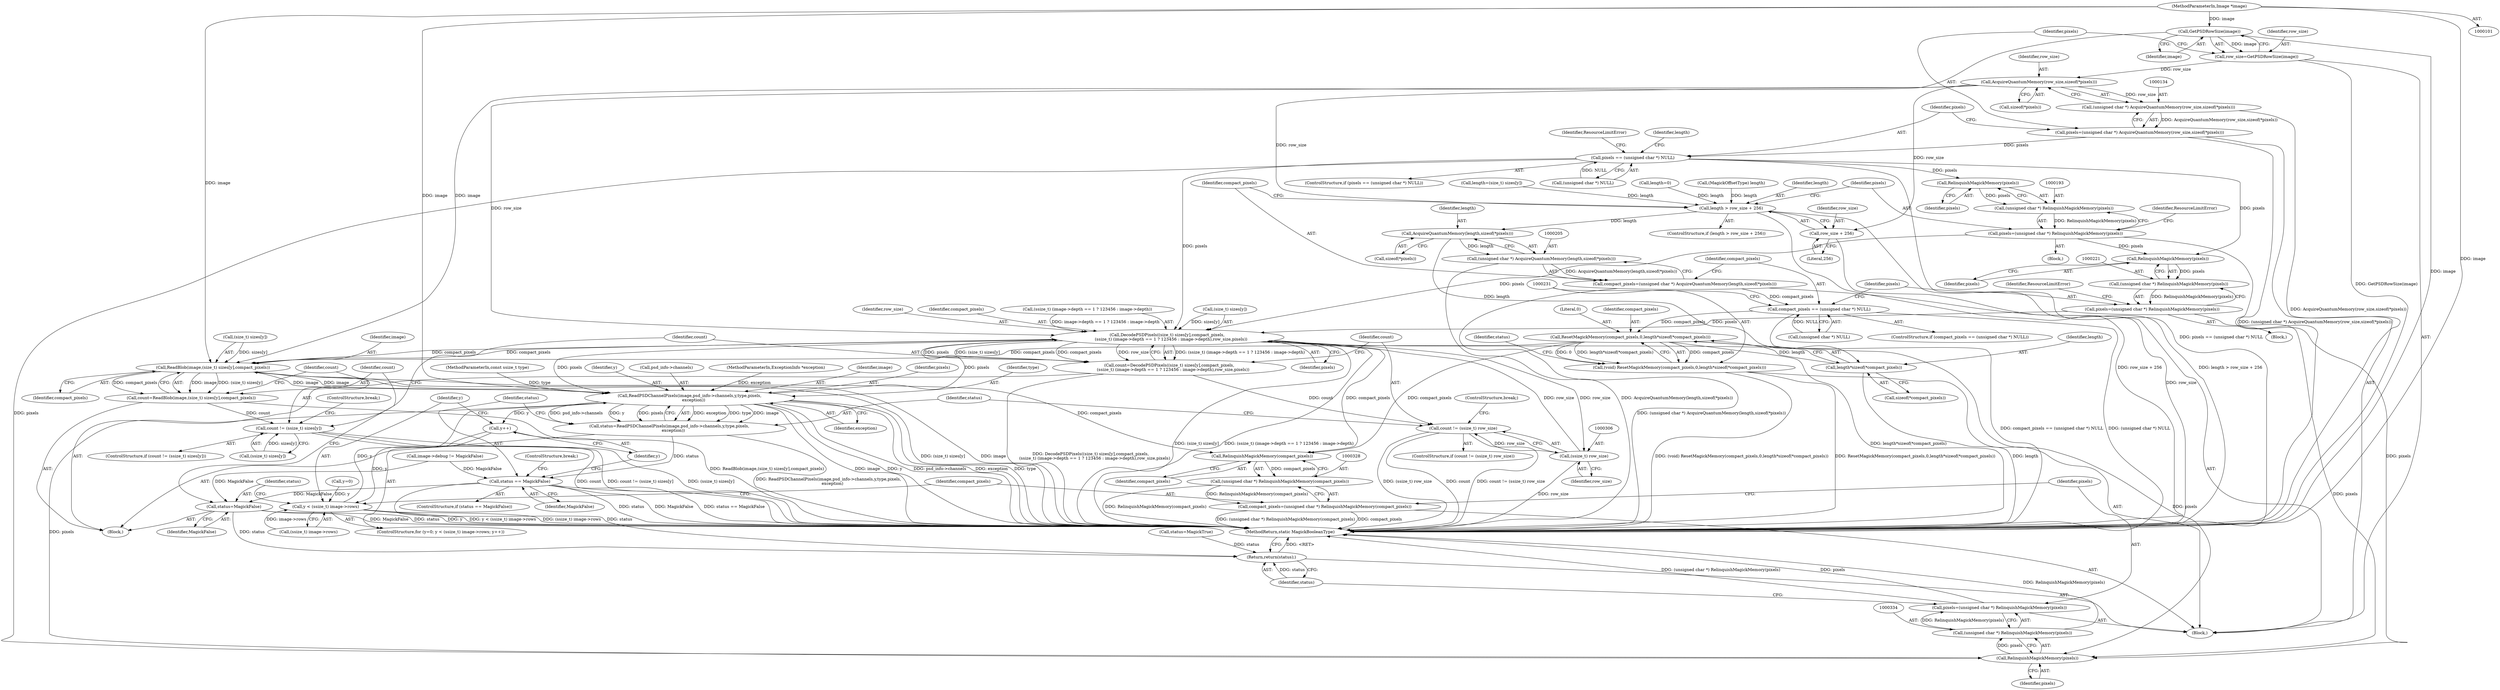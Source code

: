 digraph "0_ImageMagick_d4ec73f866a7c42a2e7f301fcd696e5cb7a7d3ab_0@pointer" {
"1000129" [label="(Call,GetPSDRowSize(image))"];
"1000102" [label="(MethodParameterIn,Image *image)"];
"1000127" [label="(Call,row_size=GetPSDRowSize(image))"];
"1000135" [label="(Call,AcquireQuantumMemory(row_size,sizeof(*pixels)))"];
"1000133" [label="(Call,(unsigned char *) AcquireQuantumMemory(row_size,sizeof(*pixels)))"];
"1000131" [label="(Call,pixels=(unsigned char *) AcquireQuantumMemory(row_size,sizeof(*pixels)))"];
"1000141" [label="(Call,pixels == (unsigned char *) NULL)"];
"1000194" [label="(Call,RelinquishMagickMemory(pixels))"];
"1000192" [label="(Call,(unsigned char *) RelinquishMagickMemory(pixels))"];
"1000190" [label="(Call,pixels=(unsigned char *) RelinquishMagickMemory(pixels))"];
"1000222" [label="(Call,RelinquishMagickMemory(pixels))"];
"1000220" [label="(Call,(unsigned char *) RelinquishMagickMemory(pixels))"];
"1000218" [label="(Call,pixels=(unsigned char *) RelinquishMagickMemory(pixels))"];
"1000281" [label="(Call,DecodePSDPixels((size_t) sizes[y],compact_pixels,\n      (ssize_t) (image->depth == 1 ? 123456 : image->depth),row_size,pixels))"];
"1000262" [label="(Call,ReadBlob(image,(size_t) sizes[y],compact_pixels))"];
"1000260" [label="(Call,count=ReadBlob(image,(size_t) sizes[y],compact_pixels))"];
"1000271" [label="(Call,count != (ssize_t) sizes[y])"];
"1000311" [label="(Call,ReadPSDChannelPixels(image,psd_info->channels,y,type,pixels,\n      exception))"];
"1000254" [label="(Call,y++)"];
"1000247" [label="(Call,y < (ssize_t) image->rows)"];
"1000309" [label="(Call,status=ReadPSDChannelPixels(image,psd_info->channels,y,type,pixels,\n      exception))"];
"1000321" [label="(Call,status == MagickFalse)"];
"1000257" [label="(Call,status=MagickFalse)"];
"1000337" [label="(Return,return(status);)"];
"1000335" [label="(Call,RelinquishMagickMemory(pixels))"];
"1000333" [label="(Call,(unsigned char *) RelinquishMagickMemory(pixels))"];
"1000331" [label="(Call,pixels=(unsigned char *) RelinquishMagickMemory(pixels))"];
"1000329" [label="(Call,RelinquishMagickMemory(compact_pixels))"];
"1000327" [label="(Call,(unsigned char *) RelinquishMagickMemory(compact_pixels))"];
"1000325" [label="(Call,compact_pixels=(unsigned char *) RelinquishMagickMemory(compact_pixels))"];
"1000279" [label="(Call,count=DecodePSDPixels((size_t) sizes[y],compact_pixels,\n      (ssize_t) (image->depth == 1 ? 123456 : image->depth),row_size,pixels))"];
"1000303" [label="(Call,count != (ssize_t) row_size)"];
"1000305" [label="(Call,(ssize_t) row_size)"];
"1000184" [label="(Call,length > row_size + 256)"];
"1000206" [label="(Call,AcquireQuantumMemory(length,sizeof(*pixels)))"];
"1000204" [label="(Call,(unsigned char *) AcquireQuantumMemory(length,sizeof(*pixels)))"];
"1000202" [label="(Call,compact_pixels=(unsigned char *) AcquireQuantumMemory(length,sizeof(*pixels)))"];
"1000212" [label="(Call,compact_pixels == (unsigned char *) NULL)"];
"1000232" [label="(Call,ResetMagickMemory(compact_pixels,0,length*sizeof(*compact_pixels)))"];
"1000230" [label="(Call,(void) ResetMagickMemory(compact_pixels,0,length*sizeof(*compact_pixels)))"];
"1000235" [label="(Call,length*sizeof(*compact_pixels))"];
"1000186" [label="(Call,row_size + 256)"];
"1000195" [label="(Identifier,pixels)"];
"1000204" [label="(Call,(unsigned char *) AcquireQuantumMemory(length,sizeof(*pixels)))"];
"1000104" [label="(MethodParameterIn,const ssize_t type)"];
"1000225" [label="(Identifier,ResourceLimitError)"];
"1000281" [label="(Call,DecodePSDPixels((size_t) sizes[y],compact_pixels,\n      (ssize_t) (image->depth == 1 ? 123456 : image->depth),row_size,pixels))"];
"1000132" [label="(Identifier,pixels)"];
"1000270" [label="(ControlStructure,if (count != (ssize_t) sizes[y]))"];
"1000130" [label="(Identifier,image)"];
"1000234" [label="(Literal,0)"];
"1000248" [label="(Identifier,y)"];
"1000194" [label="(Call,RelinquishMagickMemory(pixels))"];
"1000219" [label="(Identifier,pixels)"];
"1000271" [label="(Call,count != (ssize_t) sizes[y])"];
"1000131" [label="(Call,pixels=(unsigned char *) AcquireQuantumMemory(row_size,sizeof(*pixels)))"];
"1000116" [label="(Call,image->debug != MagickFalse)"];
"1000137" [label="(Call,sizeof(*pixels))"];
"1000263" [label="(Identifier,image)"];
"1000260" [label="(Call,count=ReadBlob(image,(size_t) sizes[y],compact_pixels))"];
"1000176" [label="(Call,length=(size_t) sizes[y])"];
"1000280" [label="(Identifier,count)"];
"1000212" [label="(Call,compact_pixels == (unsigned char *) NULL)"];
"1000188" [label="(Literal,256)"];
"1000311" [label="(Call,ReadPSDChannelPixels(image,psd_info->channels,y,type,pixels,\n      exception))"];
"1000262" [label="(Call,ReadBlob(image,(size_t) sizes[y],compact_pixels))"];
"1000321" [label="(Call,status == MagickFalse)"];
"1000256" [label="(Block,)"];
"1000320" [label="(ControlStructure,if (status == MagickFalse))"];
"1000152" [label="(Call,length=0)"];
"1000243" [label="(ControlStructure,for (y=0; y < (ssize_t) image->rows; y++))"];
"1000316" [label="(Identifier,y)"];
"1000240" [label="(Call,status=MagickTrue)"];
"1000309" [label="(Call,status=ReadPSDChannelPixels(image,psd_info->channels,y,type,pixels,\n      exception))"];
"1000331" [label="(Call,pixels=(unsigned char *) RelinquishMagickMemory(pixels))"];
"1000247" [label="(Call,y < (ssize_t) image->rows)"];
"1000222" [label="(Call,RelinquishMagickMemory(pixels))"];
"1000279" [label="(Call,count=DecodePSDPixels((size_t) sizes[y],compact_pixels,\n      (ssize_t) (image->depth == 1 ? 123456 : image->depth),row_size,pixels))"];
"1000207" [label="(Identifier,length)"];
"1000313" [label="(Call,psd_info->channels)"];
"1000147" [label="(Identifier,ResourceLimitError)"];
"1000107" [label="(Block,)"];
"1000319" [label="(Identifier,exception)"];
"1000326" [label="(Identifier,compact_pixels)"];
"1000106" [label="(MethodParameterIn,ExceptionInfo *exception)"];
"1000220" [label="(Call,(unsigned char *) RelinquishMagickMemory(pixels))"];
"1000304" [label="(Identifier,count)"];
"1000133" [label="(Call,(unsigned char *) AcquireQuantumMemory(row_size,sizeof(*pixels)))"];
"1000269" [label="(Identifier,compact_pixels)"];
"1000273" [label="(Call,(ssize_t) sizes[y])"];
"1000312" [label="(Identifier,image)"];
"1000338" [label="(Identifier,status)"];
"1000203" [label="(Identifier,compact_pixels)"];
"1000191" [label="(Identifier,pixels)"];
"1000327" [label="(Call,(unsigned char *) RelinquishMagickMemory(compact_pixels))"];
"1000192" [label="(Call,(unsigned char *) RelinquishMagickMemory(pixels))"];
"1000332" [label="(Identifier,pixels)"];
"1000278" [label="(ControlStructure,break;)"];
"1000333" [label="(Call,(unsigned char *) RelinquishMagickMemory(pixels))"];
"1000206" [label="(Call,AcquireQuantumMemory(length,sizeof(*pixels)))"];
"1000318" [label="(Identifier,pixels)"];
"1000153" [label="(Identifier,length)"];
"1000236" [label="(Identifier,length)"];
"1000230" [label="(Call,(void) ResetMagickMemory(compact_pixels,0,length*sizeof(*compact_pixels)))"];
"1000187" [label="(Identifier,row_size)"];
"1000233" [label="(Identifier,compact_pixels)"];
"1000282" [label="(Call,(size_t) sizes[y])"];
"1000305" [label="(Call,(ssize_t) row_size)"];
"1000232" [label="(Call,ResetMagickMemory(compact_pixels,0,length*sizeof(*compact_pixels)))"];
"1000335" [label="(Call,RelinquishMagickMemory(pixels))"];
"1000218" [label="(Call,pixels=(unsigned char *) RelinquishMagickMemory(pixels))"];
"1000140" [label="(ControlStructure,if (pixels == (unsigned char *) NULL))"];
"1000324" [label="(ControlStructure,break;)"];
"1000235" [label="(Call,length*sizeof(*compact_pixels))"];
"1000325" [label="(Call,compact_pixels=(unsigned char *) RelinquishMagickMemory(compact_pixels))"];
"1000129" [label="(Call,GetPSDRowSize(image))"];
"1000308" [label="(ControlStructure,break;)"];
"1000135" [label="(Call,AcquireQuantumMemory(row_size,sizeof(*pixels)))"];
"1000261" [label="(Identifier,count)"];
"1000214" [label="(Call,(unsigned char *) NULL)"];
"1000136" [label="(Identifier,row_size)"];
"1000197" [label="(Identifier,ResourceLimitError)"];
"1000307" [label="(Identifier,row_size)"];
"1000249" [label="(Call,(ssize_t) image->rows)"];
"1000184" [label="(Call,length > row_size + 256)"];
"1000264" [label="(Call,(size_t) sizes[y])"];
"1000244" [label="(Call,y=0)"];
"1000272" [label="(Identifier,count)"];
"1000143" [label="(Call,(unsigned char *) NULL)"];
"1000339" [label="(MethodReturn,static MagickBooleanType)"];
"1000186" [label="(Call,row_size + 256)"];
"1000300" [label="(Identifier,row_size)"];
"1000170" [label="(Call,(MagickOffsetType) length)"];
"1000128" [label="(Identifier,row_size)"];
"1000190" [label="(Call,pixels=(unsigned char *) RelinquishMagickMemory(pixels))"];
"1000258" [label="(Identifier,status)"];
"1000301" [label="(Identifier,pixels)"];
"1000241" [label="(Identifier,status)"];
"1000223" [label="(Identifier,pixels)"];
"1000208" [label="(Call,sizeof(*pixels))"];
"1000322" [label="(Identifier,status)"];
"1000185" [label="(Identifier,length)"];
"1000330" [label="(Identifier,compact_pixels)"];
"1000211" [label="(ControlStructure,if (compact_pixels == (unsigned char *) NULL))"];
"1000329" [label="(Call,RelinquishMagickMemory(compact_pixels))"];
"1000183" [label="(ControlStructure,if (length > row_size + 256))"];
"1000317" [label="(Identifier,type)"];
"1000255" [label="(Identifier,y)"];
"1000336" [label="(Identifier,pixels)"];
"1000310" [label="(Identifier,status)"];
"1000303" [label="(Call,count != (ssize_t) row_size)"];
"1000202" [label="(Call,compact_pixels=(unsigned char *) AcquireQuantumMemory(length,sizeof(*pixels)))"];
"1000259" [label="(Identifier,MagickFalse)"];
"1000323" [label="(Identifier,MagickFalse)"];
"1000102" [label="(MethodParameterIn,Image *image)"];
"1000337" [label="(Return,return(status);)"];
"1000237" [label="(Call,sizeof(*compact_pixels))"];
"1000142" [label="(Identifier,pixels)"];
"1000127" [label="(Call,row_size=GetPSDRowSize(image))"];
"1000217" [label="(Block,)"];
"1000213" [label="(Identifier,compact_pixels)"];
"1000141" [label="(Call,pixels == (unsigned char *) NULL)"];
"1000302" [label="(ControlStructure,if (count != (ssize_t) row_size))"];
"1000254" [label="(Call,y++)"];
"1000257" [label="(Call,status=MagickFalse)"];
"1000189" [label="(Block,)"];
"1000287" [label="(Identifier,compact_pixels)"];
"1000288" [label="(Call,(ssize_t) (image->depth == 1 ? 123456 : image->depth))"];
"1000129" -> "1000127"  [label="AST: "];
"1000129" -> "1000130"  [label="CFG: "];
"1000130" -> "1000129"  [label="AST: "];
"1000127" -> "1000129"  [label="CFG: "];
"1000129" -> "1000339"  [label="DDG: image"];
"1000129" -> "1000127"  [label="DDG: image"];
"1000102" -> "1000129"  [label="DDG: image"];
"1000129" -> "1000262"  [label="DDG: image"];
"1000102" -> "1000101"  [label="AST: "];
"1000102" -> "1000339"  [label="DDG: image"];
"1000102" -> "1000262"  [label="DDG: image"];
"1000102" -> "1000311"  [label="DDG: image"];
"1000127" -> "1000107"  [label="AST: "];
"1000128" -> "1000127"  [label="AST: "];
"1000132" -> "1000127"  [label="CFG: "];
"1000127" -> "1000339"  [label="DDG: GetPSDRowSize(image)"];
"1000127" -> "1000135"  [label="DDG: row_size"];
"1000135" -> "1000133"  [label="AST: "];
"1000135" -> "1000137"  [label="CFG: "];
"1000136" -> "1000135"  [label="AST: "];
"1000137" -> "1000135"  [label="AST: "];
"1000133" -> "1000135"  [label="CFG: "];
"1000135" -> "1000133"  [label="DDG: row_size"];
"1000135" -> "1000184"  [label="DDG: row_size"];
"1000135" -> "1000186"  [label="DDG: row_size"];
"1000135" -> "1000281"  [label="DDG: row_size"];
"1000133" -> "1000131"  [label="AST: "];
"1000134" -> "1000133"  [label="AST: "];
"1000131" -> "1000133"  [label="CFG: "];
"1000133" -> "1000339"  [label="DDG: AcquireQuantumMemory(row_size,sizeof(*pixels))"];
"1000133" -> "1000131"  [label="DDG: AcquireQuantumMemory(row_size,sizeof(*pixels))"];
"1000131" -> "1000107"  [label="AST: "];
"1000132" -> "1000131"  [label="AST: "];
"1000142" -> "1000131"  [label="CFG: "];
"1000131" -> "1000339"  [label="DDG: (unsigned char *) AcquireQuantumMemory(row_size,sizeof(*pixels))"];
"1000131" -> "1000141"  [label="DDG: pixels"];
"1000141" -> "1000140"  [label="AST: "];
"1000141" -> "1000143"  [label="CFG: "];
"1000142" -> "1000141"  [label="AST: "];
"1000143" -> "1000141"  [label="AST: "];
"1000147" -> "1000141"  [label="CFG: "];
"1000153" -> "1000141"  [label="CFG: "];
"1000141" -> "1000339"  [label="DDG: pixels == (unsigned char *) NULL"];
"1000143" -> "1000141"  [label="DDG: NULL"];
"1000141" -> "1000194"  [label="DDG: pixels"];
"1000141" -> "1000222"  [label="DDG: pixels"];
"1000141" -> "1000281"  [label="DDG: pixels"];
"1000141" -> "1000335"  [label="DDG: pixels"];
"1000194" -> "1000192"  [label="AST: "];
"1000194" -> "1000195"  [label="CFG: "];
"1000195" -> "1000194"  [label="AST: "];
"1000192" -> "1000194"  [label="CFG: "];
"1000194" -> "1000192"  [label="DDG: pixels"];
"1000192" -> "1000190"  [label="AST: "];
"1000193" -> "1000192"  [label="AST: "];
"1000190" -> "1000192"  [label="CFG: "];
"1000192" -> "1000190"  [label="DDG: RelinquishMagickMemory(pixels)"];
"1000190" -> "1000189"  [label="AST: "];
"1000191" -> "1000190"  [label="AST: "];
"1000197" -> "1000190"  [label="CFG: "];
"1000190" -> "1000222"  [label="DDG: pixels"];
"1000190" -> "1000281"  [label="DDG: pixels"];
"1000190" -> "1000335"  [label="DDG: pixels"];
"1000222" -> "1000220"  [label="AST: "];
"1000222" -> "1000223"  [label="CFG: "];
"1000223" -> "1000222"  [label="AST: "];
"1000220" -> "1000222"  [label="CFG: "];
"1000222" -> "1000220"  [label="DDG: pixels"];
"1000220" -> "1000218"  [label="AST: "];
"1000221" -> "1000220"  [label="AST: "];
"1000218" -> "1000220"  [label="CFG: "];
"1000220" -> "1000218"  [label="DDG: RelinquishMagickMemory(pixels)"];
"1000218" -> "1000217"  [label="AST: "];
"1000219" -> "1000218"  [label="AST: "];
"1000225" -> "1000218"  [label="CFG: "];
"1000218" -> "1000281"  [label="DDG: pixels"];
"1000218" -> "1000335"  [label="DDG: pixels"];
"1000281" -> "1000279"  [label="AST: "];
"1000281" -> "1000301"  [label="CFG: "];
"1000282" -> "1000281"  [label="AST: "];
"1000287" -> "1000281"  [label="AST: "];
"1000288" -> "1000281"  [label="AST: "];
"1000300" -> "1000281"  [label="AST: "];
"1000301" -> "1000281"  [label="AST: "];
"1000279" -> "1000281"  [label="CFG: "];
"1000281" -> "1000339"  [label="DDG: (size_t) sizes[y]"];
"1000281" -> "1000339"  [label="DDG: (ssize_t) (image->depth == 1 ? 123456 : image->depth)"];
"1000281" -> "1000262"  [label="DDG: compact_pixels"];
"1000281" -> "1000279"  [label="DDG: (ssize_t) (image->depth == 1 ? 123456 : image->depth)"];
"1000281" -> "1000279"  [label="DDG: pixels"];
"1000281" -> "1000279"  [label="DDG: (size_t) sizes[y]"];
"1000281" -> "1000279"  [label="DDG: compact_pixels"];
"1000281" -> "1000279"  [label="DDG: row_size"];
"1000282" -> "1000281"  [label="DDG: sizes[y]"];
"1000262" -> "1000281"  [label="DDG: compact_pixels"];
"1000288" -> "1000281"  [label="DDG: image->depth == 1 ? 123456 : image->depth"];
"1000305" -> "1000281"  [label="DDG: row_size"];
"1000311" -> "1000281"  [label="DDG: pixels"];
"1000281" -> "1000305"  [label="DDG: row_size"];
"1000281" -> "1000311"  [label="DDG: pixels"];
"1000281" -> "1000329"  [label="DDG: compact_pixels"];
"1000281" -> "1000335"  [label="DDG: pixels"];
"1000262" -> "1000260"  [label="AST: "];
"1000262" -> "1000269"  [label="CFG: "];
"1000263" -> "1000262"  [label="AST: "];
"1000264" -> "1000262"  [label="AST: "];
"1000269" -> "1000262"  [label="AST: "];
"1000260" -> "1000262"  [label="CFG: "];
"1000262" -> "1000339"  [label="DDG: (size_t) sizes[y]"];
"1000262" -> "1000339"  [label="DDG: image"];
"1000262" -> "1000260"  [label="DDG: image"];
"1000262" -> "1000260"  [label="DDG: (size_t) sizes[y]"];
"1000262" -> "1000260"  [label="DDG: compact_pixels"];
"1000311" -> "1000262"  [label="DDG: image"];
"1000264" -> "1000262"  [label="DDG: sizes[y]"];
"1000232" -> "1000262"  [label="DDG: compact_pixels"];
"1000262" -> "1000311"  [label="DDG: image"];
"1000262" -> "1000329"  [label="DDG: compact_pixels"];
"1000260" -> "1000256"  [label="AST: "];
"1000261" -> "1000260"  [label="AST: "];
"1000272" -> "1000260"  [label="CFG: "];
"1000260" -> "1000339"  [label="DDG: ReadBlob(image,(size_t) sizes[y],compact_pixels)"];
"1000260" -> "1000271"  [label="DDG: count"];
"1000271" -> "1000270"  [label="AST: "];
"1000271" -> "1000273"  [label="CFG: "];
"1000272" -> "1000271"  [label="AST: "];
"1000273" -> "1000271"  [label="AST: "];
"1000278" -> "1000271"  [label="CFG: "];
"1000280" -> "1000271"  [label="CFG: "];
"1000271" -> "1000339"  [label="DDG: (ssize_t) sizes[y]"];
"1000271" -> "1000339"  [label="DDG: count"];
"1000271" -> "1000339"  [label="DDG: count != (ssize_t) sizes[y]"];
"1000273" -> "1000271"  [label="DDG: sizes[y]"];
"1000311" -> "1000309"  [label="AST: "];
"1000311" -> "1000319"  [label="CFG: "];
"1000312" -> "1000311"  [label="AST: "];
"1000313" -> "1000311"  [label="AST: "];
"1000316" -> "1000311"  [label="AST: "];
"1000317" -> "1000311"  [label="AST: "];
"1000318" -> "1000311"  [label="AST: "];
"1000319" -> "1000311"  [label="AST: "];
"1000309" -> "1000311"  [label="CFG: "];
"1000311" -> "1000339"  [label="DDG: image"];
"1000311" -> "1000339"  [label="DDG: y"];
"1000311" -> "1000339"  [label="DDG: psd_info->channels"];
"1000311" -> "1000339"  [label="DDG: exception"];
"1000311" -> "1000339"  [label="DDG: type"];
"1000311" -> "1000254"  [label="DDG: y"];
"1000311" -> "1000309"  [label="DDG: exception"];
"1000311" -> "1000309"  [label="DDG: type"];
"1000311" -> "1000309"  [label="DDG: image"];
"1000311" -> "1000309"  [label="DDG: psd_info->channels"];
"1000311" -> "1000309"  [label="DDG: y"];
"1000311" -> "1000309"  [label="DDG: pixels"];
"1000247" -> "1000311"  [label="DDG: y"];
"1000104" -> "1000311"  [label="DDG: type"];
"1000106" -> "1000311"  [label="DDG: exception"];
"1000311" -> "1000335"  [label="DDG: pixels"];
"1000254" -> "1000243"  [label="AST: "];
"1000254" -> "1000255"  [label="CFG: "];
"1000255" -> "1000254"  [label="AST: "];
"1000248" -> "1000254"  [label="CFG: "];
"1000254" -> "1000247"  [label="DDG: y"];
"1000247" -> "1000243"  [label="AST: "];
"1000247" -> "1000249"  [label="CFG: "];
"1000248" -> "1000247"  [label="AST: "];
"1000249" -> "1000247"  [label="AST: "];
"1000258" -> "1000247"  [label="CFG: "];
"1000326" -> "1000247"  [label="CFG: "];
"1000247" -> "1000339"  [label="DDG: y"];
"1000247" -> "1000339"  [label="DDG: y < (ssize_t) image->rows"];
"1000247" -> "1000339"  [label="DDG: (ssize_t) image->rows"];
"1000244" -> "1000247"  [label="DDG: y"];
"1000249" -> "1000247"  [label="DDG: image->rows"];
"1000309" -> "1000256"  [label="AST: "];
"1000310" -> "1000309"  [label="AST: "];
"1000322" -> "1000309"  [label="CFG: "];
"1000309" -> "1000339"  [label="DDG: ReadPSDChannelPixels(image,psd_info->channels,y,type,pixels,\n      exception)"];
"1000309" -> "1000321"  [label="DDG: status"];
"1000321" -> "1000320"  [label="AST: "];
"1000321" -> "1000323"  [label="CFG: "];
"1000322" -> "1000321"  [label="AST: "];
"1000323" -> "1000321"  [label="AST: "];
"1000324" -> "1000321"  [label="CFG: "];
"1000255" -> "1000321"  [label="CFG: "];
"1000321" -> "1000339"  [label="DDG: status"];
"1000321" -> "1000339"  [label="DDG: MagickFalse"];
"1000321" -> "1000339"  [label="DDG: status == MagickFalse"];
"1000321" -> "1000257"  [label="DDG: MagickFalse"];
"1000116" -> "1000321"  [label="DDG: MagickFalse"];
"1000321" -> "1000337"  [label="DDG: status"];
"1000257" -> "1000256"  [label="AST: "];
"1000257" -> "1000259"  [label="CFG: "];
"1000258" -> "1000257"  [label="AST: "];
"1000259" -> "1000257"  [label="AST: "];
"1000261" -> "1000257"  [label="CFG: "];
"1000257" -> "1000339"  [label="DDG: MagickFalse"];
"1000257" -> "1000339"  [label="DDG: status"];
"1000116" -> "1000257"  [label="DDG: MagickFalse"];
"1000257" -> "1000337"  [label="DDG: status"];
"1000337" -> "1000107"  [label="AST: "];
"1000337" -> "1000338"  [label="CFG: "];
"1000338" -> "1000337"  [label="AST: "];
"1000339" -> "1000337"  [label="CFG: "];
"1000337" -> "1000339"  [label="DDG: <RET>"];
"1000338" -> "1000337"  [label="DDG: status"];
"1000240" -> "1000337"  [label="DDG: status"];
"1000335" -> "1000333"  [label="AST: "];
"1000335" -> "1000336"  [label="CFG: "];
"1000336" -> "1000335"  [label="AST: "];
"1000333" -> "1000335"  [label="CFG: "];
"1000335" -> "1000333"  [label="DDG: pixels"];
"1000333" -> "1000331"  [label="AST: "];
"1000334" -> "1000333"  [label="AST: "];
"1000331" -> "1000333"  [label="CFG: "];
"1000333" -> "1000339"  [label="DDG: RelinquishMagickMemory(pixels)"];
"1000333" -> "1000331"  [label="DDG: RelinquishMagickMemory(pixels)"];
"1000331" -> "1000107"  [label="AST: "];
"1000332" -> "1000331"  [label="AST: "];
"1000338" -> "1000331"  [label="CFG: "];
"1000331" -> "1000339"  [label="DDG: (unsigned char *) RelinquishMagickMemory(pixels)"];
"1000331" -> "1000339"  [label="DDG: pixels"];
"1000329" -> "1000327"  [label="AST: "];
"1000329" -> "1000330"  [label="CFG: "];
"1000330" -> "1000329"  [label="AST: "];
"1000327" -> "1000329"  [label="CFG: "];
"1000329" -> "1000327"  [label="DDG: compact_pixels"];
"1000232" -> "1000329"  [label="DDG: compact_pixels"];
"1000327" -> "1000325"  [label="AST: "];
"1000328" -> "1000327"  [label="AST: "];
"1000325" -> "1000327"  [label="CFG: "];
"1000327" -> "1000339"  [label="DDG: RelinquishMagickMemory(compact_pixels)"];
"1000327" -> "1000325"  [label="DDG: RelinquishMagickMemory(compact_pixels)"];
"1000325" -> "1000107"  [label="AST: "];
"1000326" -> "1000325"  [label="AST: "];
"1000332" -> "1000325"  [label="CFG: "];
"1000325" -> "1000339"  [label="DDG: compact_pixels"];
"1000325" -> "1000339"  [label="DDG: (unsigned char *) RelinquishMagickMemory(compact_pixels)"];
"1000279" -> "1000256"  [label="AST: "];
"1000280" -> "1000279"  [label="AST: "];
"1000304" -> "1000279"  [label="CFG: "];
"1000279" -> "1000339"  [label="DDG: DecodePSDPixels((size_t) sizes[y],compact_pixels,\n      (ssize_t) (image->depth == 1 ? 123456 : image->depth),row_size,pixels)"];
"1000279" -> "1000303"  [label="DDG: count"];
"1000303" -> "1000302"  [label="AST: "];
"1000303" -> "1000305"  [label="CFG: "];
"1000304" -> "1000303"  [label="AST: "];
"1000305" -> "1000303"  [label="AST: "];
"1000308" -> "1000303"  [label="CFG: "];
"1000310" -> "1000303"  [label="CFG: "];
"1000303" -> "1000339"  [label="DDG: count"];
"1000303" -> "1000339"  [label="DDG: count != (ssize_t) row_size"];
"1000303" -> "1000339"  [label="DDG: (ssize_t) row_size"];
"1000305" -> "1000303"  [label="DDG: row_size"];
"1000305" -> "1000307"  [label="CFG: "];
"1000306" -> "1000305"  [label="AST: "];
"1000307" -> "1000305"  [label="AST: "];
"1000305" -> "1000339"  [label="DDG: row_size"];
"1000184" -> "1000183"  [label="AST: "];
"1000184" -> "1000186"  [label="CFG: "];
"1000185" -> "1000184"  [label="AST: "];
"1000186" -> "1000184"  [label="AST: "];
"1000191" -> "1000184"  [label="CFG: "];
"1000203" -> "1000184"  [label="CFG: "];
"1000184" -> "1000339"  [label="DDG: row_size + 256"];
"1000184" -> "1000339"  [label="DDG: length > row_size + 256"];
"1000170" -> "1000184"  [label="DDG: length"];
"1000152" -> "1000184"  [label="DDG: length"];
"1000176" -> "1000184"  [label="DDG: length"];
"1000184" -> "1000206"  [label="DDG: length"];
"1000206" -> "1000204"  [label="AST: "];
"1000206" -> "1000208"  [label="CFG: "];
"1000207" -> "1000206"  [label="AST: "];
"1000208" -> "1000206"  [label="AST: "];
"1000204" -> "1000206"  [label="CFG: "];
"1000206" -> "1000204"  [label="DDG: length"];
"1000206" -> "1000235"  [label="DDG: length"];
"1000204" -> "1000202"  [label="AST: "];
"1000205" -> "1000204"  [label="AST: "];
"1000202" -> "1000204"  [label="CFG: "];
"1000204" -> "1000339"  [label="DDG: AcquireQuantumMemory(length,sizeof(*pixels))"];
"1000204" -> "1000202"  [label="DDG: AcquireQuantumMemory(length,sizeof(*pixels))"];
"1000202" -> "1000107"  [label="AST: "];
"1000203" -> "1000202"  [label="AST: "];
"1000213" -> "1000202"  [label="CFG: "];
"1000202" -> "1000339"  [label="DDG: (unsigned char *) AcquireQuantumMemory(length,sizeof(*pixels))"];
"1000202" -> "1000212"  [label="DDG: compact_pixels"];
"1000212" -> "1000211"  [label="AST: "];
"1000212" -> "1000214"  [label="CFG: "];
"1000213" -> "1000212"  [label="AST: "];
"1000214" -> "1000212"  [label="AST: "];
"1000219" -> "1000212"  [label="CFG: "];
"1000231" -> "1000212"  [label="CFG: "];
"1000212" -> "1000339"  [label="DDG: (unsigned char *) NULL"];
"1000212" -> "1000339"  [label="DDG: compact_pixels == (unsigned char *) NULL"];
"1000214" -> "1000212"  [label="DDG: NULL"];
"1000212" -> "1000232"  [label="DDG: compact_pixels"];
"1000232" -> "1000230"  [label="AST: "];
"1000232" -> "1000235"  [label="CFG: "];
"1000233" -> "1000232"  [label="AST: "];
"1000234" -> "1000232"  [label="AST: "];
"1000235" -> "1000232"  [label="AST: "];
"1000230" -> "1000232"  [label="CFG: "];
"1000232" -> "1000339"  [label="DDG: length*sizeof(*compact_pixels)"];
"1000232" -> "1000230"  [label="DDG: compact_pixels"];
"1000232" -> "1000230"  [label="DDG: 0"];
"1000232" -> "1000230"  [label="DDG: length*sizeof(*compact_pixels)"];
"1000235" -> "1000232"  [label="DDG: length"];
"1000230" -> "1000107"  [label="AST: "];
"1000231" -> "1000230"  [label="AST: "];
"1000241" -> "1000230"  [label="CFG: "];
"1000230" -> "1000339"  [label="DDG: ResetMagickMemory(compact_pixels,0,length*sizeof(*compact_pixels))"];
"1000230" -> "1000339"  [label="DDG: (void) ResetMagickMemory(compact_pixels,0,length*sizeof(*compact_pixels))"];
"1000235" -> "1000237"  [label="CFG: "];
"1000236" -> "1000235"  [label="AST: "];
"1000237" -> "1000235"  [label="AST: "];
"1000235" -> "1000339"  [label="DDG: length"];
"1000186" -> "1000188"  [label="CFG: "];
"1000187" -> "1000186"  [label="AST: "];
"1000188" -> "1000186"  [label="AST: "];
"1000186" -> "1000339"  [label="DDG: row_size"];
}
